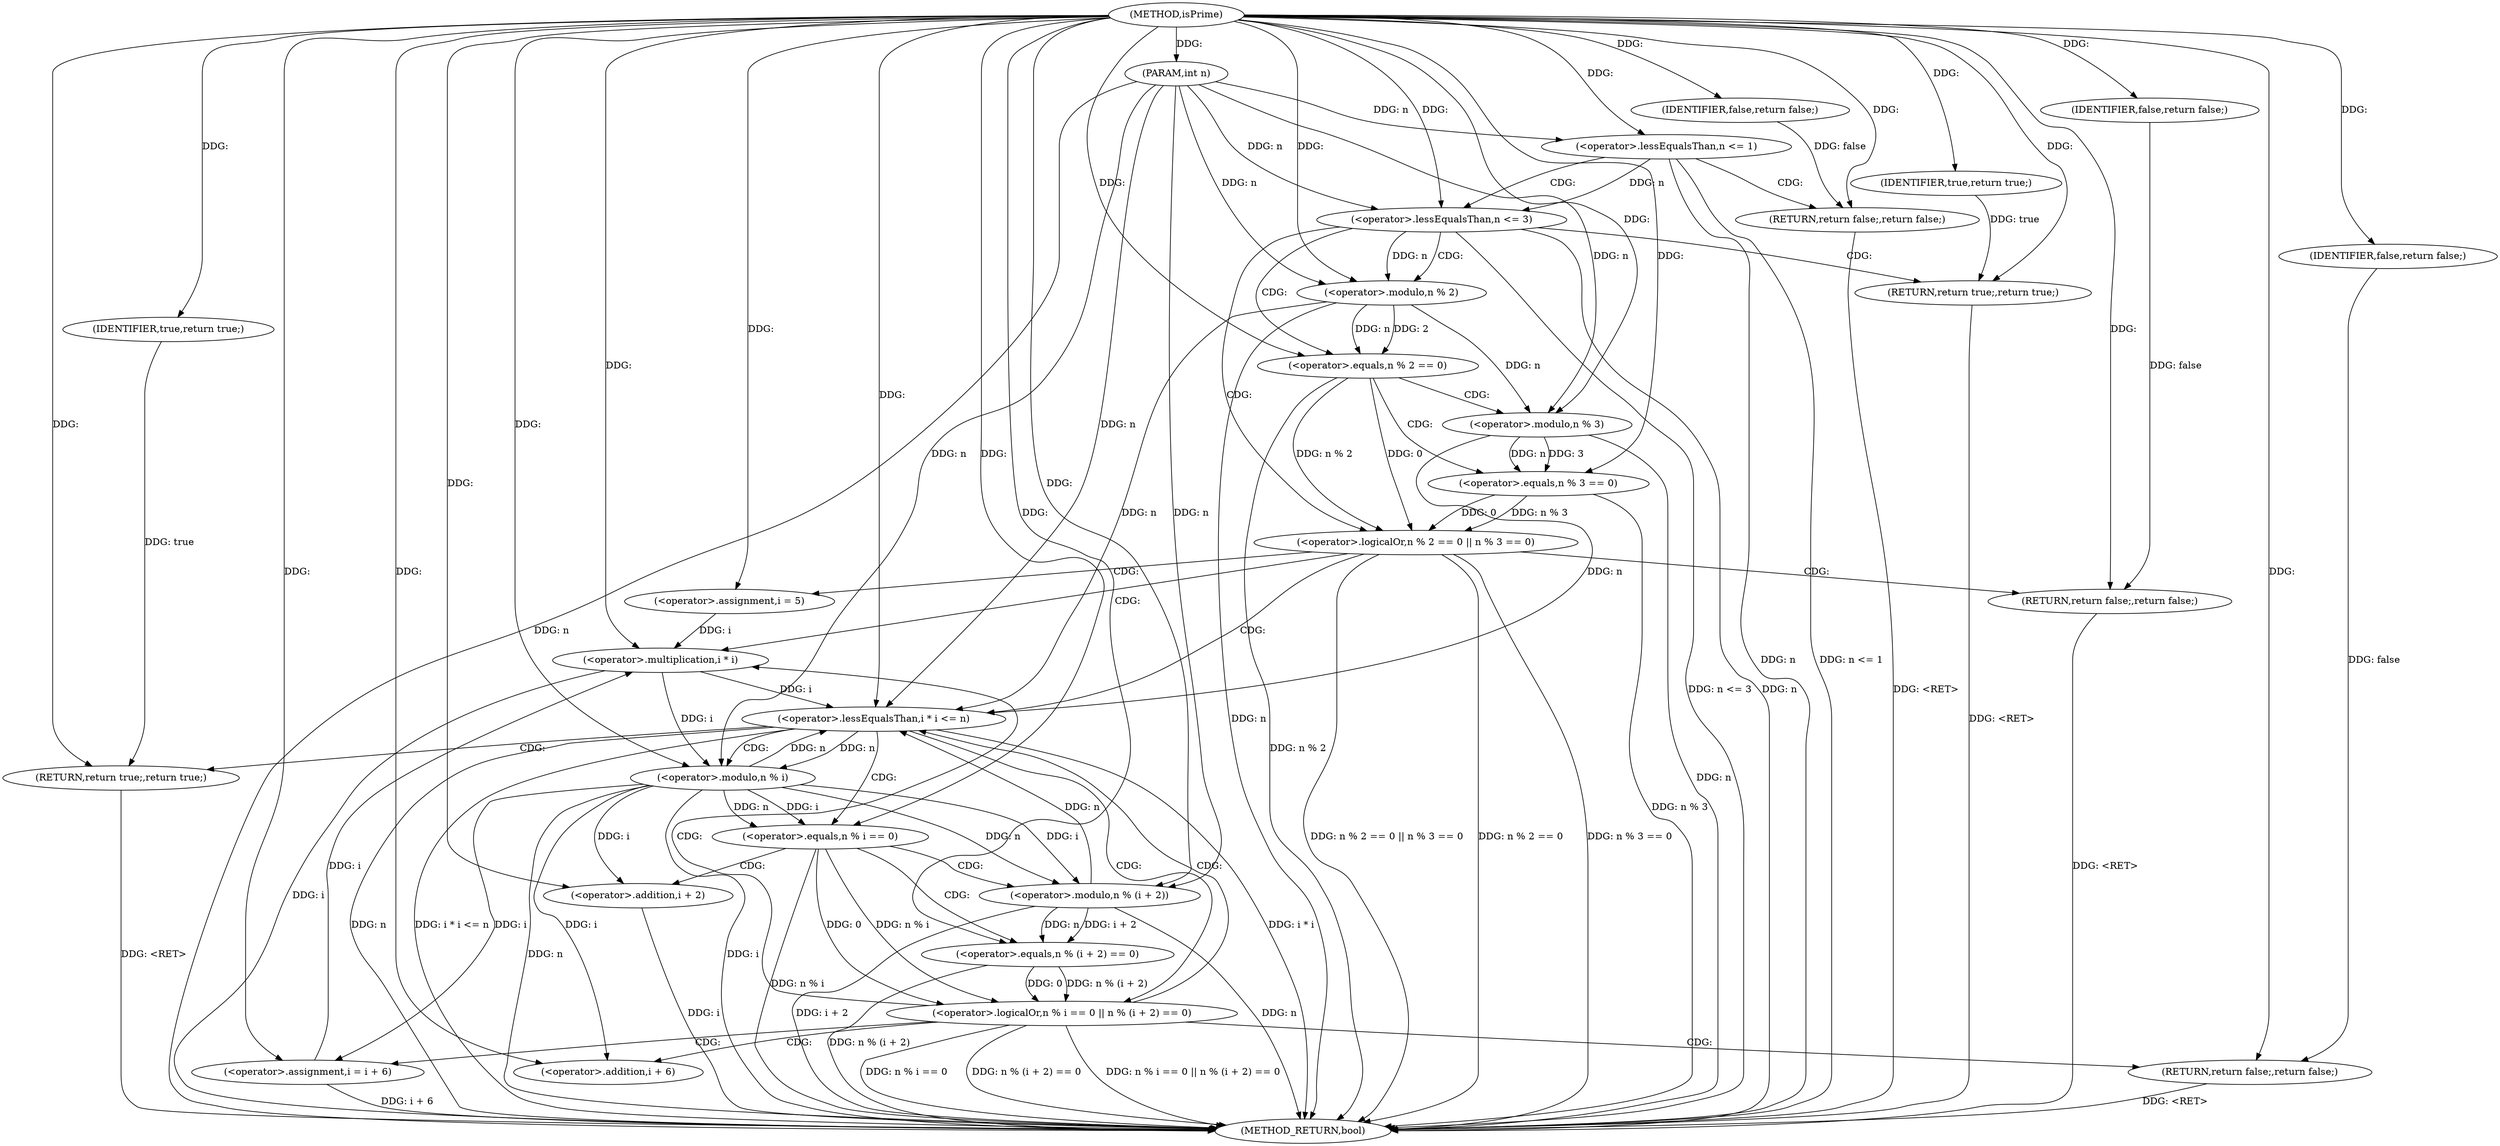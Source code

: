 digraph "isPrime" {  
"1000527" [label = "(METHOD,isPrime)" ]
"1000589" [label = "(METHOD_RETURN,bool)" ]
"1000528" [label = "(PARAM,int n)" ]
"1000587" [label = "(RETURN,return true;,return true;)" ]
"1000531" [label = "(<operator>.lessEqualsThan,n <= 1)" ]
"1000534" [label = "(RETURN,return false;,return false;)" ]
"1000537" [label = "(<operator>.lessEqualsThan,n <= 3)" ]
"1000540" [label = "(RETURN,return true;,return true;)" ]
"1000543" [label = "(<operator>.logicalOr,n % 2 == 0 || n % 3 == 0)" ]
"1000554" [label = "(RETURN,return false;,return false;)" ]
"1000558" [label = "(<operator>.assignment,i = 5)" ]
"1000561" [label = "(<operator>.lessEqualsThan,i * i <= n)" ]
"1000566" [label = "(<operator>.assignment,i = i + 6)" ]
"1000588" [label = "(IDENTIFIER,true,return true;)" ]
"1000535" [label = "(IDENTIFIER,false,return false;)" ]
"1000541" [label = "(IDENTIFIER,true,return true;)" ]
"1000555" [label = "(IDENTIFIER,false,return false;)" ]
"1000572" [label = "(<operator>.logicalOr,n % i == 0 || n % (i + 2) == 0)" ]
"1000585" [label = "(RETURN,return false;,return false;)" ]
"1000544" [label = "(<operator>.equals,n % 2 == 0)" ]
"1000549" [label = "(<operator>.equals,n % 3 == 0)" ]
"1000562" [label = "(<operator>.multiplication,i * i)" ]
"1000568" [label = "(<operator>.addition,i + 6)" ]
"1000586" [label = "(IDENTIFIER,false,return false;)" ]
"1000545" [label = "(<operator>.modulo,n % 2)" ]
"1000550" [label = "(<operator>.modulo,n % 3)" ]
"1000573" [label = "(<operator>.equals,n % i == 0)" ]
"1000578" [label = "(<operator>.equals,n % (i + 2) == 0)" ]
"1000574" [label = "(<operator>.modulo,n % i)" ]
"1000579" [label = "(<operator>.modulo,n % (i + 2))" ]
"1000581" [label = "(<operator>.addition,i + 2)" ]
  "1000554" -> "1000589"  [ label = "DDG: <RET>"] 
  "1000587" -> "1000589"  [ label = "DDG: <RET>"] 
  "1000540" -> "1000589"  [ label = "DDG: <RET>"] 
  "1000528" -> "1000589"  [ label = "DDG: n"] 
  "1000531" -> "1000589"  [ label = "DDG: n"] 
  "1000531" -> "1000589"  [ label = "DDG: n <= 1"] 
  "1000537" -> "1000589"  [ label = "DDG: n"] 
  "1000537" -> "1000589"  [ label = "DDG: n <= 3"] 
  "1000545" -> "1000589"  [ label = "DDG: n"] 
  "1000544" -> "1000589"  [ label = "DDG: n % 2"] 
  "1000543" -> "1000589"  [ label = "DDG: n % 2 == 0"] 
  "1000550" -> "1000589"  [ label = "DDG: n"] 
  "1000549" -> "1000589"  [ label = "DDG: n % 3"] 
  "1000543" -> "1000589"  [ label = "DDG: n % 3 == 0"] 
  "1000543" -> "1000589"  [ label = "DDG: n % 2 == 0 || n % 3 == 0"] 
  "1000562" -> "1000589"  [ label = "DDG: i"] 
  "1000561" -> "1000589"  [ label = "DDG: i * i"] 
  "1000561" -> "1000589"  [ label = "DDG: n"] 
  "1000561" -> "1000589"  [ label = "DDG: i * i <= n"] 
  "1000574" -> "1000589"  [ label = "DDG: n"] 
  "1000574" -> "1000589"  [ label = "DDG: i"] 
  "1000573" -> "1000589"  [ label = "DDG: n % i"] 
  "1000572" -> "1000589"  [ label = "DDG: n % i == 0"] 
  "1000579" -> "1000589"  [ label = "DDG: n"] 
  "1000581" -> "1000589"  [ label = "DDG: i"] 
  "1000579" -> "1000589"  [ label = "DDG: i + 2"] 
  "1000578" -> "1000589"  [ label = "DDG: n % (i + 2)"] 
  "1000572" -> "1000589"  [ label = "DDG: n % (i + 2) == 0"] 
  "1000572" -> "1000589"  [ label = "DDG: n % i == 0 || n % (i + 2) == 0"] 
  "1000566" -> "1000589"  [ label = "DDG: i + 6"] 
  "1000585" -> "1000589"  [ label = "DDG: <RET>"] 
  "1000534" -> "1000589"  [ label = "DDG: <RET>"] 
  "1000527" -> "1000528"  [ label = "DDG: "] 
  "1000588" -> "1000587"  [ label = "DDG: true"] 
  "1000527" -> "1000587"  [ label = "DDG: "] 
  "1000535" -> "1000534"  [ label = "DDG: false"] 
  "1000527" -> "1000534"  [ label = "DDG: "] 
  "1000541" -> "1000540"  [ label = "DDG: true"] 
  "1000527" -> "1000540"  [ label = "DDG: "] 
  "1000555" -> "1000554"  [ label = "DDG: false"] 
  "1000527" -> "1000554"  [ label = "DDG: "] 
  "1000527" -> "1000558"  [ label = "DDG: "] 
  "1000527" -> "1000566"  [ label = "DDG: "] 
  "1000574" -> "1000566"  [ label = "DDG: i"] 
  "1000527" -> "1000588"  [ label = "DDG: "] 
  "1000528" -> "1000531"  [ label = "DDG: n"] 
  "1000527" -> "1000531"  [ label = "DDG: "] 
  "1000527" -> "1000535"  [ label = "DDG: "] 
  "1000531" -> "1000537"  [ label = "DDG: n"] 
  "1000528" -> "1000537"  [ label = "DDG: n"] 
  "1000527" -> "1000537"  [ label = "DDG: "] 
  "1000527" -> "1000541"  [ label = "DDG: "] 
  "1000544" -> "1000543"  [ label = "DDG: n % 2"] 
  "1000544" -> "1000543"  [ label = "DDG: 0"] 
  "1000549" -> "1000543"  [ label = "DDG: 0"] 
  "1000549" -> "1000543"  [ label = "DDG: n % 3"] 
  "1000527" -> "1000555"  [ label = "DDG: "] 
  "1000562" -> "1000561"  [ label = "DDG: i"] 
  "1000545" -> "1000561"  [ label = "DDG: n"] 
  "1000550" -> "1000561"  [ label = "DDG: n"] 
  "1000574" -> "1000561"  [ label = "DDG: n"] 
  "1000579" -> "1000561"  [ label = "DDG: n"] 
  "1000528" -> "1000561"  [ label = "DDG: n"] 
  "1000527" -> "1000561"  [ label = "DDG: "] 
  "1000586" -> "1000585"  [ label = "DDG: false"] 
  "1000527" -> "1000585"  [ label = "DDG: "] 
  "1000545" -> "1000544"  [ label = "DDG: n"] 
  "1000545" -> "1000544"  [ label = "DDG: 2"] 
  "1000527" -> "1000544"  [ label = "DDG: "] 
  "1000550" -> "1000549"  [ label = "DDG: 3"] 
  "1000550" -> "1000549"  [ label = "DDG: n"] 
  "1000527" -> "1000549"  [ label = "DDG: "] 
  "1000558" -> "1000562"  [ label = "DDG: i"] 
  "1000566" -> "1000562"  [ label = "DDG: i"] 
  "1000527" -> "1000562"  [ label = "DDG: "] 
  "1000574" -> "1000568"  [ label = "DDG: i"] 
  "1000527" -> "1000568"  [ label = "DDG: "] 
  "1000573" -> "1000572"  [ label = "DDG: 0"] 
  "1000573" -> "1000572"  [ label = "DDG: n % i"] 
  "1000578" -> "1000572"  [ label = "DDG: n % (i + 2)"] 
  "1000578" -> "1000572"  [ label = "DDG: 0"] 
  "1000527" -> "1000586"  [ label = "DDG: "] 
  "1000537" -> "1000545"  [ label = "DDG: n"] 
  "1000528" -> "1000545"  [ label = "DDG: n"] 
  "1000527" -> "1000545"  [ label = "DDG: "] 
  "1000545" -> "1000550"  [ label = "DDG: n"] 
  "1000528" -> "1000550"  [ label = "DDG: n"] 
  "1000527" -> "1000550"  [ label = "DDG: "] 
  "1000574" -> "1000573"  [ label = "DDG: i"] 
  "1000574" -> "1000573"  [ label = "DDG: n"] 
  "1000527" -> "1000573"  [ label = "DDG: "] 
  "1000579" -> "1000578"  [ label = "DDG: n"] 
  "1000579" -> "1000578"  [ label = "DDG: i + 2"] 
  "1000527" -> "1000578"  [ label = "DDG: "] 
  "1000561" -> "1000574"  [ label = "DDG: n"] 
  "1000528" -> "1000574"  [ label = "DDG: n"] 
  "1000527" -> "1000574"  [ label = "DDG: "] 
  "1000562" -> "1000574"  [ label = "DDG: i"] 
  "1000574" -> "1000579"  [ label = "DDG: n"] 
  "1000528" -> "1000579"  [ label = "DDG: n"] 
  "1000527" -> "1000579"  [ label = "DDG: "] 
  "1000574" -> "1000579"  [ label = "DDG: i"] 
  "1000574" -> "1000581"  [ label = "DDG: i"] 
  "1000527" -> "1000581"  [ label = "DDG: "] 
  "1000531" -> "1000537"  [ label = "CDG: "] 
  "1000531" -> "1000534"  [ label = "CDG: "] 
  "1000537" -> "1000543"  [ label = "CDG: "] 
  "1000537" -> "1000545"  [ label = "CDG: "] 
  "1000537" -> "1000544"  [ label = "CDG: "] 
  "1000537" -> "1000540"  [ label = "CDG: "] 
  "1000543" -> "1000561"  [ label = "CDG: "] 
  "1000543" -> "1000562"  [ label = "CDG: "] 
  "1000543" -> "1000554"  [ label = "CDG: "] 
  "1000543" -> "1000558"  [ label = "CDG: "] 
  "1000561" -> "1000587"  [ label = "CDG: "] 
  "1000561" -> "1000572"  [ label = "CDG: "] 
  "1000561" -> "1000573"  [ label = "CDG: "] 
  "1000561" -> "1000574"  [ label = "CDG: "] 
  "1000544" -> "1000550"  [ label = "CDG: "] 
  "1000544" -> "1000549"  [ label = "CDG: "] 
  "1000572" -> "1000585"  [ label = "CDG: "] 
  "1000572" -> "1000568"  [ label = "CDG: "] 
  "1000572" -> "1000561"  [ label = "CDG: "] 
  "1000572" -> "1000562"  [ label = "CDG: "] 
  "1000572" -> "1000566"  [ label = "CDG: "] 
  "1000573" -> "1000579"  [ label = "CDG: "] 
  "1000573" -> "1000578"  [ label = "CDG: "] 
  "1000573" -> "1000581"  [ label = "CDG: "] 
}
